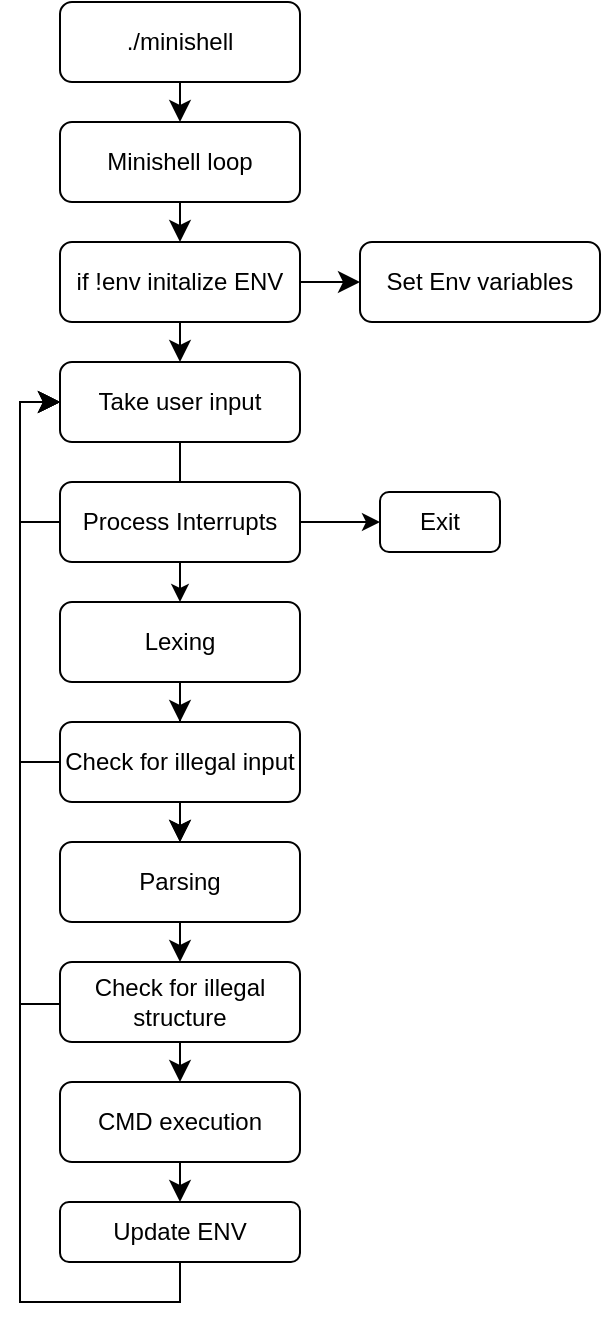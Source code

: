 <mxfile version="24.4.0" type="github">
  <diagram id="C5RBs43oDa-KdzZeNtuy" name="Page-1">
    <mxGraphModel dx="535" dy="639" grid="1" gridSize="10" guides="1" tooltips="1" connect="1" arrows="1" fold="1" page="1" pageScale="1" pageWidth="827" pageHeight="1169" math="0" shadow="0">
      <root>
        <mxCell id="WIyWlLk6GJQsqaUBKTNV-0" />
        <mxCell id="WIyWlLk6GJQsqaUBKTNV-1" parent="WIyWlLk6GJQsqaUBKTNV-0" />
        <mxCell id="PtXW_54eosp_7C0m_NIu-26" style="edgeStyle=none;curved=1;rounded=0;orthogonalLoop=1;jettySize=auto;html=1;fontSize=12;startSize=8;endSize=8;" edge="1" parent="WIyWlLk6GJQsqaUBKTNV-1" source="WIyWlLk6GJQsqaUBKTNV-3" target="ywwLu2ZAec7j-EUyDRsU-4">
          <mxGeometry relative="1" as="geometry" />
        </mxCell>
        <mxCell id="WIyWlLk6GJQsqaUBKTNV-3" value="./minishell" style="rounded=1;whiteSpace=wrap;html=1;fontSize=12;glass=0;strokeWidth=1;shadow=0;" parent="WIyWlLk6GJQsqaUBKTNV-1" vertex="1">
          <mxGeometry x="160" y="140" width="120" height="40" as="geometry" />
        </mxCell>
        <mxCell id="ywwLu2ZAec7j-EUyDRsU-2" value="Set Env variables" style="rounded=1;whiteSpace=wrap;html=1;" parent="WIyWlLk6GJQsqaUBKTNV-1" vertex="1">
          <mxGeometry x="310" y="260" width="120" height="40" as="geometry" />
        </mxCell>
        <mxCell id="PtXW_54eosp_7C0m_NIu-23" style="edgeStyle=none;curved=1;rounded=0;orthogonalLoop=1;jettySize=auto;html=1;fontSize=12;startSize=8;endSize=8;" edge="1" parent="WIyWlLk6GJQsqaUBKTNV-1" source="ywwLu2ZAec7j-EUyDRsU-4" target="PtXW_54eosp_7C0m_NIu-21">
          <mxGeometry relative="1" as="geometry" />
        </mxCell>
        <mxCell id="ywwLu2ZAec7j-EUyDRsU-4" value="Minishell loop" style="rounded=1;whiteSpace=wrap;html=1;" parent="WIyWlLk6GJQsqaUBKTNV-1" vertex="1">
          <mxGeometry x="160" y="200" width="120" height="40" as="geometry" />
        </mxCell>
        <mxCell id="ywwLu2ZAec7j-EUyDRsU-9" style="edgeStyle=orthogonalEdgeStyle;rounded=0;orthogonalLoop=1;jettySize=auto;html=1;entryX=0.5;entryY=0;entryDx=0;entryDy=0;" parent="WIyWlLk6GJQsqaUBKTNV-1" source="ywwLu2ZAec7j-EUyDRsU-6" target="ywwLu2ZAec7j-EUyDRsU-8" edge="1">
          <mxGeometry relative="1" as="geometry" />
        </mxCell>
        <mxCell id="ywwLu2ZAec7j-EUyDRsU-6" value="Take user input" style="rounded=1;whiteSpace=wrap;html=1;" parent="WIyWlLk6GJQsqaUBKTNV-1" vertex="1">
          <mxGeometry x="160" y="320" width="120" height="40" as="geometry" />
        </mxCell>
        <mxCell id="PtXW_54eosp_7C0m_NIu-2" value="" style="edgeStyle=none;curved=1;rounded=0;orthogonalLoop=1;jettySize=auto;html=1;fontSize=12;startSize=8;endSize=8;" edge="1" parent="WIyWlLk6GJQsqaUBKTNV-1" source="ywwLu2ZAec7j-EUyDRsU-8" target="PtXW_54eosp_7C0m_NIu-1">
          <mxGeometry relative="1" as="geometry" />
        </mxCell>
        <mxCell id="PtXW_54eosp_7C0m_NIu-3" value="" style="edgeStyle=none;curved=1;rounded=0;orthogonalLoop=1;jettySize=auto;html=1;fontSize=12;startSize=8;endSize=8;" edge="1" parent="WIyWlLk6GJQsqaUBKTNV-1" source="PtXW_54eosp_7C0m_NIu-5" target="PtXW_54eosp_7C0m_NIu-1">
          <mxGeometry relative="1" as="geometry" />
        </mxCell>
        <mxCell id="ywwLu2ZAec7j-EUyDRsU-8" value="Lexing" style="rounded=1;whiteSpace=wrap;html=1;" parent="WIyWlLk6GJQsqaUBKTNV-1" vertex="1">
          <mxGeometry x="160" y="440" width="120" height="40" as="geometry" />
        </mxCell>
        <mxCell id="ywwLu2ZAec7j-EUyDRsU-11" style="edgeStyle=orthogonalEdgeStyle;rounded=0;orthogonalLoop=1;jettySize=auto;html=1;" parent="WIyWlLk6GJQsqaUBKTNV-1" source="PtXW_54eosp_7C0m_NIu-5" target="ywwLu2ZAec7j-EUyDRsU-6" edge="1">
          <mxGeometry relative="1" as="geometry">
            <mxPoint x="160" y="400" as="targetPoint" />
            <Array as="points">
              <mxPoint x="140" y="520" />
              <mxPoint x="140" y="340" />
            </Array>
            <mxPoint x="160" y="460.03" as="sourcePoint" />
          </mxGeometry>
        </mxCell>
        <mxCell id="ywwLu2ZAec7j-EUyDRsU-13" value="" style="edgeStyle=orthogonalEdgeStyle;rounded=0;orthogonalLoop=1;jettySize=auto;html=1;" parent="WIyWlLk6GJQsqaUBKTNV-1" source="ywwLu2ZAec7j-EUyDRsU-10" target="ywwLu2ZAec7j-EUyDRsU-12" edge="1">
          <mxGeometry relative="1" as="geometry" />
        </mxCell>
        <mxCell id="PtXW_54eosp_7C0m_NIu-13" style="edgeStyle=orthogonalEdgeStyle;rounded=0;orthogonalLoop=1;jettySize=auto;html=1;exitX=0;exitY=0.5;exitDx=0;exitDy=0;fontSize=12;startSize=8;endSize=8;entryX=0;entryY=0.5;entryDx=0;entryDy=0;" edge="1" parent="WIyWlLk6GJQsqaUBKTNV-1" source="ywwLu2ZAec7j-EUyDRsU-10" target="ywwLu2ZAec7j-EUyDRsU-6">
          <mxGeometry relative="1" as="geometry">
            <mxPoint x="20" y="460" as="targetPoint" />
            <mxPoint x="180" y="430" as="sourcePoint" />
            <Array as="points">
              <mxPoint x="140" y="400" />
              <mxPoint x="140" y="340" />
            </Array>
          </mxGeometry>
        </mxCell>
        <mxCell id="ywwLu2ZAec7j-EUyDRsU-10" value="Process Interrupts" style="rounded=1;whiteSpace=wrap;html=1;" parent="WIyWlLk6GJQsqaUBKTNV-1" vertex="1">
          <mxGeometry x="160" y="380" width="120" height="40" as="geometry" />
        </mxCell>
        <mxCell id="ywwLu2ZAec7j-EUyDRsU-12" value="Exit" style="whiteSpace=wrap;html=1;rounded=1;" parent="WIyWlLk6GJQsqaUBKTNV-1" vertex="1">
          <mxGeometry x="320" y="385" width="60" height="30" as="geometry" />
        </mxCell>
        <mxCell id="PtXW_54eosp_7C0m_NIu-9" value="" style="edgeStyle=none;curved=1;rounded=0;orthogonalLoop=1;jettySize=auto;html=1;fontSize=12;startSize=8;endSize=8;" edge="1" parent="WIyWlLk6GJQsqaUBKTNV-1" source="PtXW_54eosp_7C0m_NIu-1" target="PtXW_54eosp_7C0m_NIu-8">
          <mxGeometry relative="1" as="geometry" />
        </mxCell>
        <mxCell id="PtXW_54eosp_7C0m_NIu-1" value="Parsing" style="whiteSpace=wrap;html=1;rounded=1;" vertex="1" parent="WIyWlLk6GJQsqaUBKTNV-1">
          <mxGeometry x="160" y="560" width="120" height="40" as="geometry" />
        </mxCell>
        <mxCell id="PtXW_54eosp_7C0m_NIu-6" value="" style="edgeStyle=none;curved=1;rounded=0;orthogonalLoop=1;jettySize=auto;html=1;fontSize=12;startSize=8;endSize=8;" edge="1" parent="WIyWlLk6GJQsqaUBKTNV-1" source="ywwLu2ZAec7j-EUyDRsU-8" target="PtXW_54eosp_7C0m_NIu-5">
          <mxGeometry relative="1" as="geometry">
            <mxPoint x="220" y="490" as="sourcePoint" />
            <mxPoint x="220" y="560" as="targetPoint" />
          </mxGeometry>
        </mxCell>
        <mxCell id="PtXW_54eosp_7C0m_NIu-5" value="Check for illegal input" style="rounded=1;whiteSpace=wrap;html=1;" vertex="1" parent="WIyWlLk6GJQsqaUBKTNV-1">
          <mxGeometry x="160" y="500" width="120" height="40" as="geometry" />
        </mxCell>
        <mxCell id="PtXW_54eosp_7C0m_NIu-15" style="edgeStyle=orthogonalEdgeStyle;rounded=0;orthogonalLoop=1;jettySize=auto;html=1;fontSize=12;startSize=8;endSize=8;" edge="1" parent="WIyWlLk6GJQsqaUBKTNV-1" source="PtXW_54eosp_7C0m_NIu-8" target="ywwLu2ZAec7j-EUyDRsU-6">
          <mxGeometry relative="1" as="geometry">
            <mxPoint x="60" y="340" as="targetPoint" />
            <mxPoint x="80" y="640.03" as="sourcePoint" />
            <Array as="points">
              <mxPoint x="140" y="641" />
              <mxPoint x="140" y="340" />
            </Array>
          </mxGeometry>
        </mxCell>
        <mxCell id="PtXW_54eosp_7C0m_NIu-17" value="" style="edgeStyle=none;curved=1;rounded=0;orthogonalLoop=1;jettySize=auto;html=1;fontSize=12;startSize=8;endSize=8;" edge="1" parent="WIyWlLk6GJQsqaUBKTNV-1" source="PtXW_54eosp_7C0m_NIu-8" target="PtXW_54eosp_7C0m_NIu-16">
          <mxGeometry relative="1" as="geometry" />
        </mxCell>
        <mxCell id="PtXW_54eosp_7C0m_NIu-8" value="Check for illegal structure" style="whiteSpace=wrap;html=1;rounded=1;" vertex="1" parent="WIyWlLk6GJQsqaUBKTNV-1">
          <mxGeometry x="160" y="620" width="120" height="40" as="geometry" />
        </mxCell>
        <mxCell id="PtXW_54eosp_7C0m_NIu-18" style="edgeStyle=orthogonalEdgeStyle;rounded=0;orthogonalLoop=1;jettySize=auto;html=1;fontSize=12;startSize=8;endSize=8;exitX=0.5;exitY=1;exitDx=0;exitDy=0;" edge="1" parent="WIyWlLk6GJQsqaUBKTNV-1" source="PtXW_54eosp_7C0m_NIu-19" target="ywwLu2ZAec7j-EUyDRsU-6">
          <mxGeometry relative="1" as="geometry">
            <mxPoint x="110" y="330" as="targetPoint" />
            <Array as="points">
              <mxPoint x="220" y="790" />
              <mxPoint x="140" y="790" />
              <mxPoint x="140" y="340" />
            </Array>
          </mxGeometry>
        </mxCell>
        <mxCell id="PtXW_54eosp_7C0m_NIu-20" style="edgeStyle=none;curved=1;rounded=0;orthogonalLoop=1;jettySize=auto;html=1;fontSize=12;startSize=8;endSize=8;" edge="1" parent="WIyWlLk6GJQsqaUBKTNV-1" source="PtXW_54eosp_7C0m_NIu-16" target="PtXW_54eosp_7C0m_NIu-19">
          <mxGeometry relative="1" as="geometry" />
        </mxCell>
        <mxCell id="PtXW_54eosp_7C0m_NIu-16" value="CMD execution" style="whiteSpace=wrap;html=1;rounded=1;" vertex="1" parent="WIyWlLk6GJQsqaUBKTNV-1">
          <mxGeometry x="160" y="680" width="120" height="40" as="geometry" />
        </mxCell>
        <mxCell id="PtXW_54eosp_7C0m_NIu-19" value="Update ENV" style="rounded=1;whiteSpace=wrap;html=1;" vertex="1" parent="WIyWlLk6GJQsqaUBKTNV-1">
          <mxGeometry x="160" y="740" width="120" height="30" as="geometry" />
        </mxCell>
        <mxCell id="PtXW_54eosp_7C0m_NIu-22" style="edgeStyle=none;curved=1;rounded=0;orthogonalLoop=1;jettySize=auto;html=1;fontSize=12;startSize=8;endSize=8;" edge="1" parent="WIyWlLk6GJQsqaUBKTNV-1" source="PtXW_54eosp_7C0m_NIu-21" target="ywwLu2ZAec7j-EUyDRsU-6">
          <mxGeometry relative="1" as="geometry" />
        </mxCell>
        <mxCell id="PtXW_54eosp_7C0m_NIu-24" style="edgeStyle=none;curved=1;rounded=0;orthogonalLoop=1;jettySize=auto;html=1;fontSize=12;startSize=8;endSize=8;" edge="1" parent="WIyWlLk6GJQsqaUBKTNV-1" source="PtXW_54eosp_7C0m_NIu-21" target="ywwLu2ZAec7j-EUyDRsU-2">
          <mxGeometry relative="1" as="geometry" />
        </mxCell>
        <mxCell id="PtXW_54eosp_7C0m_NIu-21" value="if !env initalize ENV" style="rounded=1;whiteSpace=wrap;html=1;" vertex="1" parent="WIyWlLk6GJQsqaUBKTNV-1">
          <mxGeometry x="160" y="260" width="120" height="40" as="geometry" />
        </mxCell>
        <mxCell id="PtXW_54eosp_7C0m_NIu-25" style="edgeStyle=none;curved=1;rounded=0;orthogonalLoop=1;jettySize=auto;html=1;exitX=0.5;exitY=0;exitDx=0;exitDy=0;fontSize=12;startSize=8;endSize=8;" edge="1" parent="WIyWlLk6GJQsqaUBKTNV-1" source="ywwLu2ZAec7j-EUyDRsU-2" target="ywwLu2ZAec7j-EUyDRsU-2">
          <mxGeometry relative="1" as="geometry" />
        </mxCell>
      </root>
    </mxGraphModel>
  </diagram>
</mxfile>
